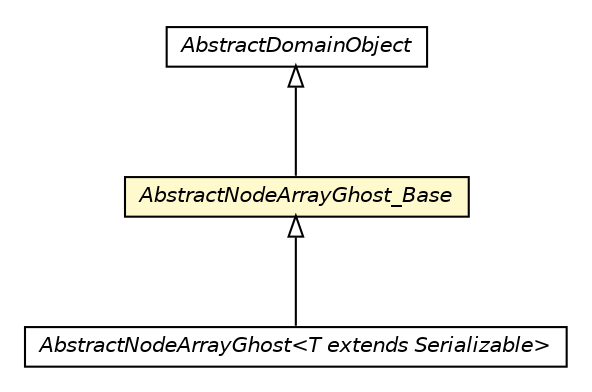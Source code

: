 #!/usr/local/bin/dot
#
# Class diagram 
# Generated by UMLGraph version 5.1 (http://www.umlgraph.org/)
#

digraph G {
	edge [fontname="Helvetica",fontsize=10,labelfontname="Helvetica",labelfontsize=10];
	node [fontname="Helvetica",fontsize=10,shape=plaintext];
	nodesep=0.25;
	ranksep=0.5;
	// pt.ist.fenixframework.core.AbstractDomainObject
	c45789 [label=<<table title="pt.ist.fenixframework.core.AbstractDomainObject" border="0" cellborder="1" cellspacing="0" cellpadding="2" port="p" href="../../core/AbstractDomainObject.html">
		<tr><td><table border="0" cellspacing="0" cellpadding="1">
<tr><td align="center" balign="center"><font face="Helvetica-Oblique"> AbstractDomainObject </font></td></tr>
		</table></td></tr>
		</table>>, fontname="Helvetica", fontcolor="black", fontsize=10.0];
	// pt.ist.fenixframework.adt.bplustree.AbstractNodeArrayGhost<T extends java.io.Serializable>
	c45906 [label=<<table title="pt.ist.fenixframework.adt.bplustree.AbstractNodeArrayGhost" border="0" cellborder="1" cellspacing="0" cellpadding="2" port="p" href="./AbstractNodeArrayGhost.html">
		<tr><td><table border="0" cellspacing="0" cellpadding="1">
<tr><td align="center" balign="center"><font face="Helvetica-Oblique"> AbstractNodeArrayGhost&lt;T extends Serializable&gt; </font></td></tr>
		</table></td></tr>
		</table>>, fontname="Helvetica", fontcolor="black", fontsize=10.0];
	// pt.ist.fenixframework.adt.bplustree.AbstractNodeArrayGhost_Base
	c45930 [label=<<table title="pt.ist.fenixframework.adt.bplustree.AbstractNodeArrayGhost_Base" border="0" cellborder="1" cellspacing="0" cellpadding="2" port="p" bgcolor="lemonChiffon" href="./AbstractNodeArrayGhost_Base.html">
		<tr><td><table border="0" cellspacing="0" cellpadding="1">
<tr><td align="center" balign="center"><font face="Helvetica-Oblique"> AbstractNodeArrayGhost_Base </font></td></tr>
		</table></td></tr>
		</table>>, fontname="Helvetica", fontcolor="black", fontsize=10.0];
	//pt.ist.fenixframework.adt.bplustree.AbstractNodeArrayGhost<T extends java.io.Serializable> extends pt.ist.fenixframework.adt.bplustree.AbstractNodeArrayGhost_Base
	c45930:p -> c45906:p [dir=back,arrowtail=empty];
	//pt.ist.fenixframework.adt.bplustree.AbstractNodeArrayGhost_Base extends pt.ist.fenixframework.core.AbstractDomainObject
	c45789:p -> c45930:p [dir=back,arrowtail=empty];
}

